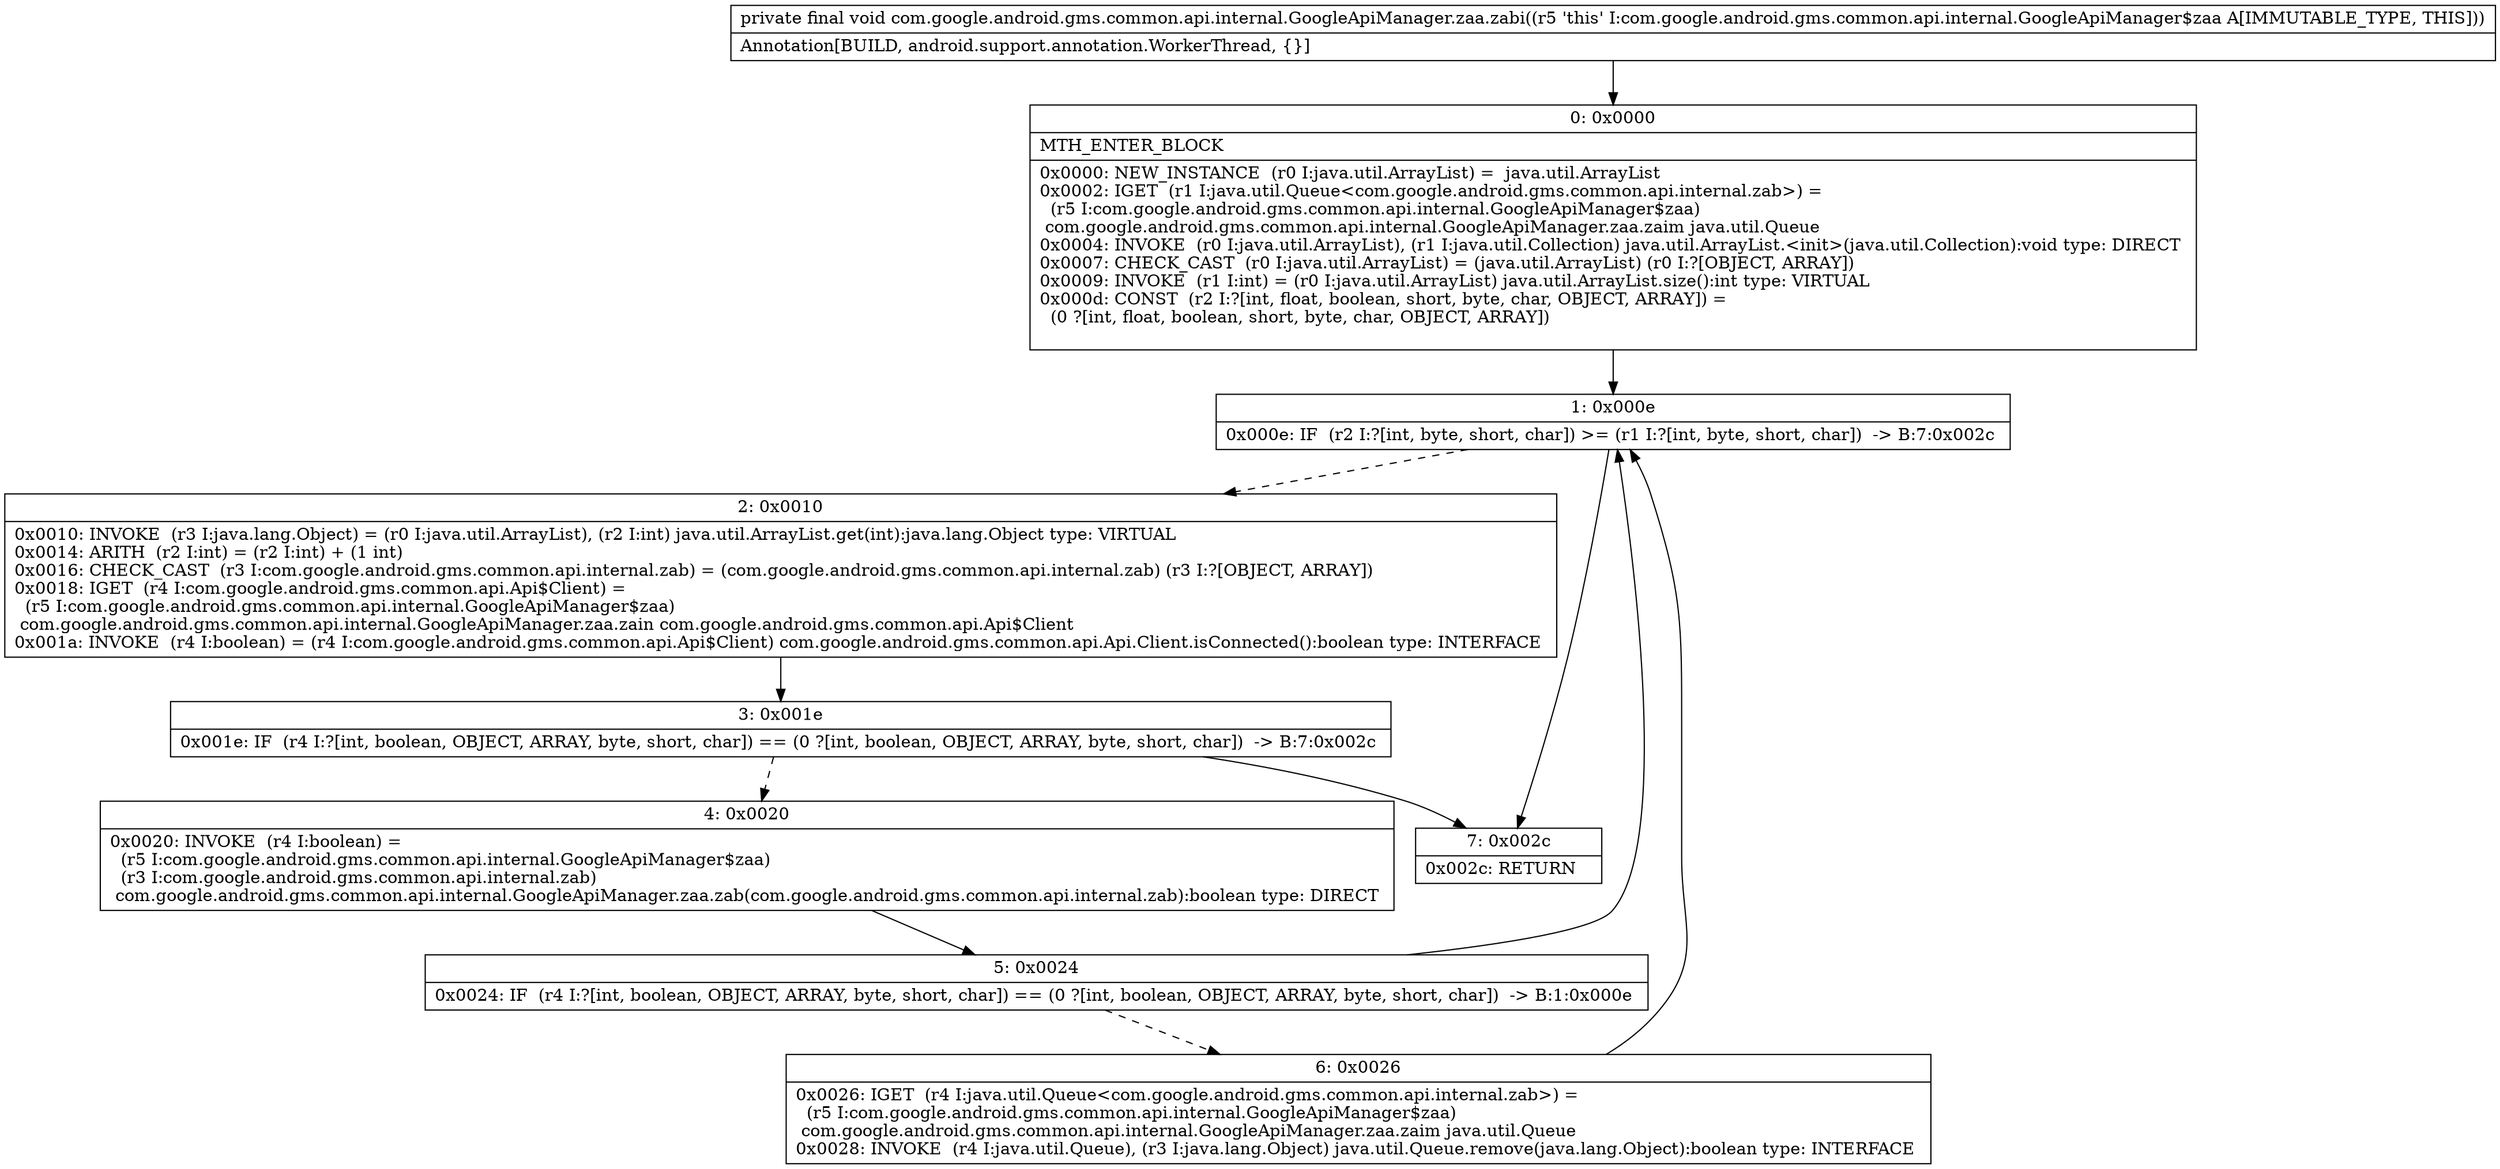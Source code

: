 digraph "CFG forcom.google.android.gms.common.api.internal.GoogleApiManager.zaa.zabi()V" {
Node_0 [shape=record,label="{0\:\ 0x0000|MTH_ENTER_BLOCK\l|0x0000: NEW_INSTANCE  (r0 I:java.util.ArrayList) =  java.util.ArrayList \l0x0002: IGET  (r1 I:java.util.Queue\<com.google.android.gms.common.api.internal.zab\>) = \l  (r5 I:com.google.android.gms.common.api.internal.GoogleApiManager$zaa)\l com.google.android.gms.common.api.internal.GoogleApiManager.zaa.zaim java.util.Queue \l0x0004: INVOKE  (r0 I:java.util.ArrayList), (r1 I:java.util.Collection) java.util.ArrayList.\<init\>(java.util.Collection):void type: DIRECT \l0x0007: CHECK_CAST  (r0 I:java.util.ArrayList) = (java.util.ArrayList) (r0 I:?[OBJECT, ARRAY]) \l0x0009: INVOKE  (r1 I:int) = (r0 I:java.util.ArrayList) java.util.ArrayList.size():int type: VIRTUAL \l0x000d: CONST  (r2 I:?[int, float, boolean, short, byte, char, OBJECT, ARRAY]) = \l  (0 ?[int, float, boolean, short, byte, char, OBJECT, ARRAY])\l \l}"];
Node_1 [shape=record,label="{1\:\ 0x000e|0x000e: IF  (r2 I:?[int, byte, short, char]) \>= (r1 I:?[int, byte, short, char])  \-\> B:7:0x002c \l}"];
Node_2 [shape=record,label="{2\:\ 0x0010|0x0010: INVOKE  (r3 I:java.lang.Object) = (r0 I:java.util.ArrayList), (r2 I:int) java.util.ArrayList.get(int):java.lang.Object type: VIRTUAL \l0x0014: ARITH  (r2 I:int) = (r2 I:int) + (1 int) \l0x0016: CHECK_CAST  (r3 I:com.google.android.gms.common.api.internal.zab) = (com.google.android.gms.common.api.internal.zab) (r3 I:?[OBJECT, ARRAY]) \l0x0018: IGET  (r4 I:com.google.android.gms.common.api.Api$Client) = \l  (r5 I:com.google.android.gms.common.api.internal.GoogleApiManager$zaa)\l com.google.android.gms.common.api.internal.GoogleApiManager.zaa.zain com.google.android.gms.common.api.Api$Client \l0x001a: INVOKE  (r4 I:boolean) = (r4 I:com.google.android.gms.common.api.Api$Client) com.google.android.gms.common.api.Api.Client.isConnected():boolean type: INTERFACE \l}"];
Node_3 [shape=record,label="{3\:\ 0x001e|0x001e: IF  (r4 I:?[int, boolean, OBJECT, ARRAY, byte, short, char]) == (0 ?[int, boolean, OBJECT, ARRAY, byte, short, char])  \-\> B:7:0x002c \l}"];
Node_4 [shape=record,label="{4\:\ 0x0020|0x0020: INVOKE  (r4 I:boolean) = \l  (r5 I:com.google.android.gms.common.api.internal.GoogleApiManager$zaa)\l  (r3 I:com.google.android.gms.common.api.internal.zab)\l com.google.android.gms.common.api.internal.GoogleApiManager.zaa.zab(com.google.android.gms.common.api.internal.zab):boolean type: DIRECT \l}"];
Node_5 [shape=record,label="{5\:\ 0x0024|0x0024: IF  (r4 I:?[int, boolean, OBJECT, ARRAY, byte, short, char]) == (0 ?[int, boolean, OBJECT, ARRAY, byte, short, char])  \-\> B:1:0x000e \l}"];
Node_6 [shape=record,label="{6\:\ 0x0026|0x0026: IGET  (r4 I:java.util.Queue\<com.google.android.gms.common.api.internal.zab\>) = \l  (r5 I:com.google.android.gms.common.api.internal.GoogleApiManager$zaa)\l com.google.android.gms.common.api.internal.GoogleApiManager.zaa.zaim java.util.Queue \l0x0028: INVOKE  (r4 I:java.util.Queue), (r3 I:java.lang.Object) java.util.Queue.remove(java.lang.Object):boolean type: INTERFACE \l}"];
Node_7 [shape=record,label="{7\:\ 0x002c|0x002c: RETURN   \l}"];
MethodNode[shape=record,label="{private final void com.google.android.gms.common.api.internal.GoogleApiManager.zaa.zabi((r5 'this' I:com.google.android.gms.common.api.internal.GoogleApiManager$zaa A[IMMUTABLE_TYPE, THIS]))  | Annotation[BUILD, android.support.annotation.WorkerThread, \{\}]\l}"];
MethodNode -> Node_0;
Node_0 -> Node_1;
Node_1 -> Node_2[style=dashed];
Node_1 -> Node_7;
Node_2 -> Node_3;
Node_3 -> Node_4[style=dashed];
Node_3 -> Node_7;
Node_4 -> Node_5;
Node_5 -> Node_1;
Node_5 -> Node_6[style=dashed];
Node_6 -> Node_1;
}

